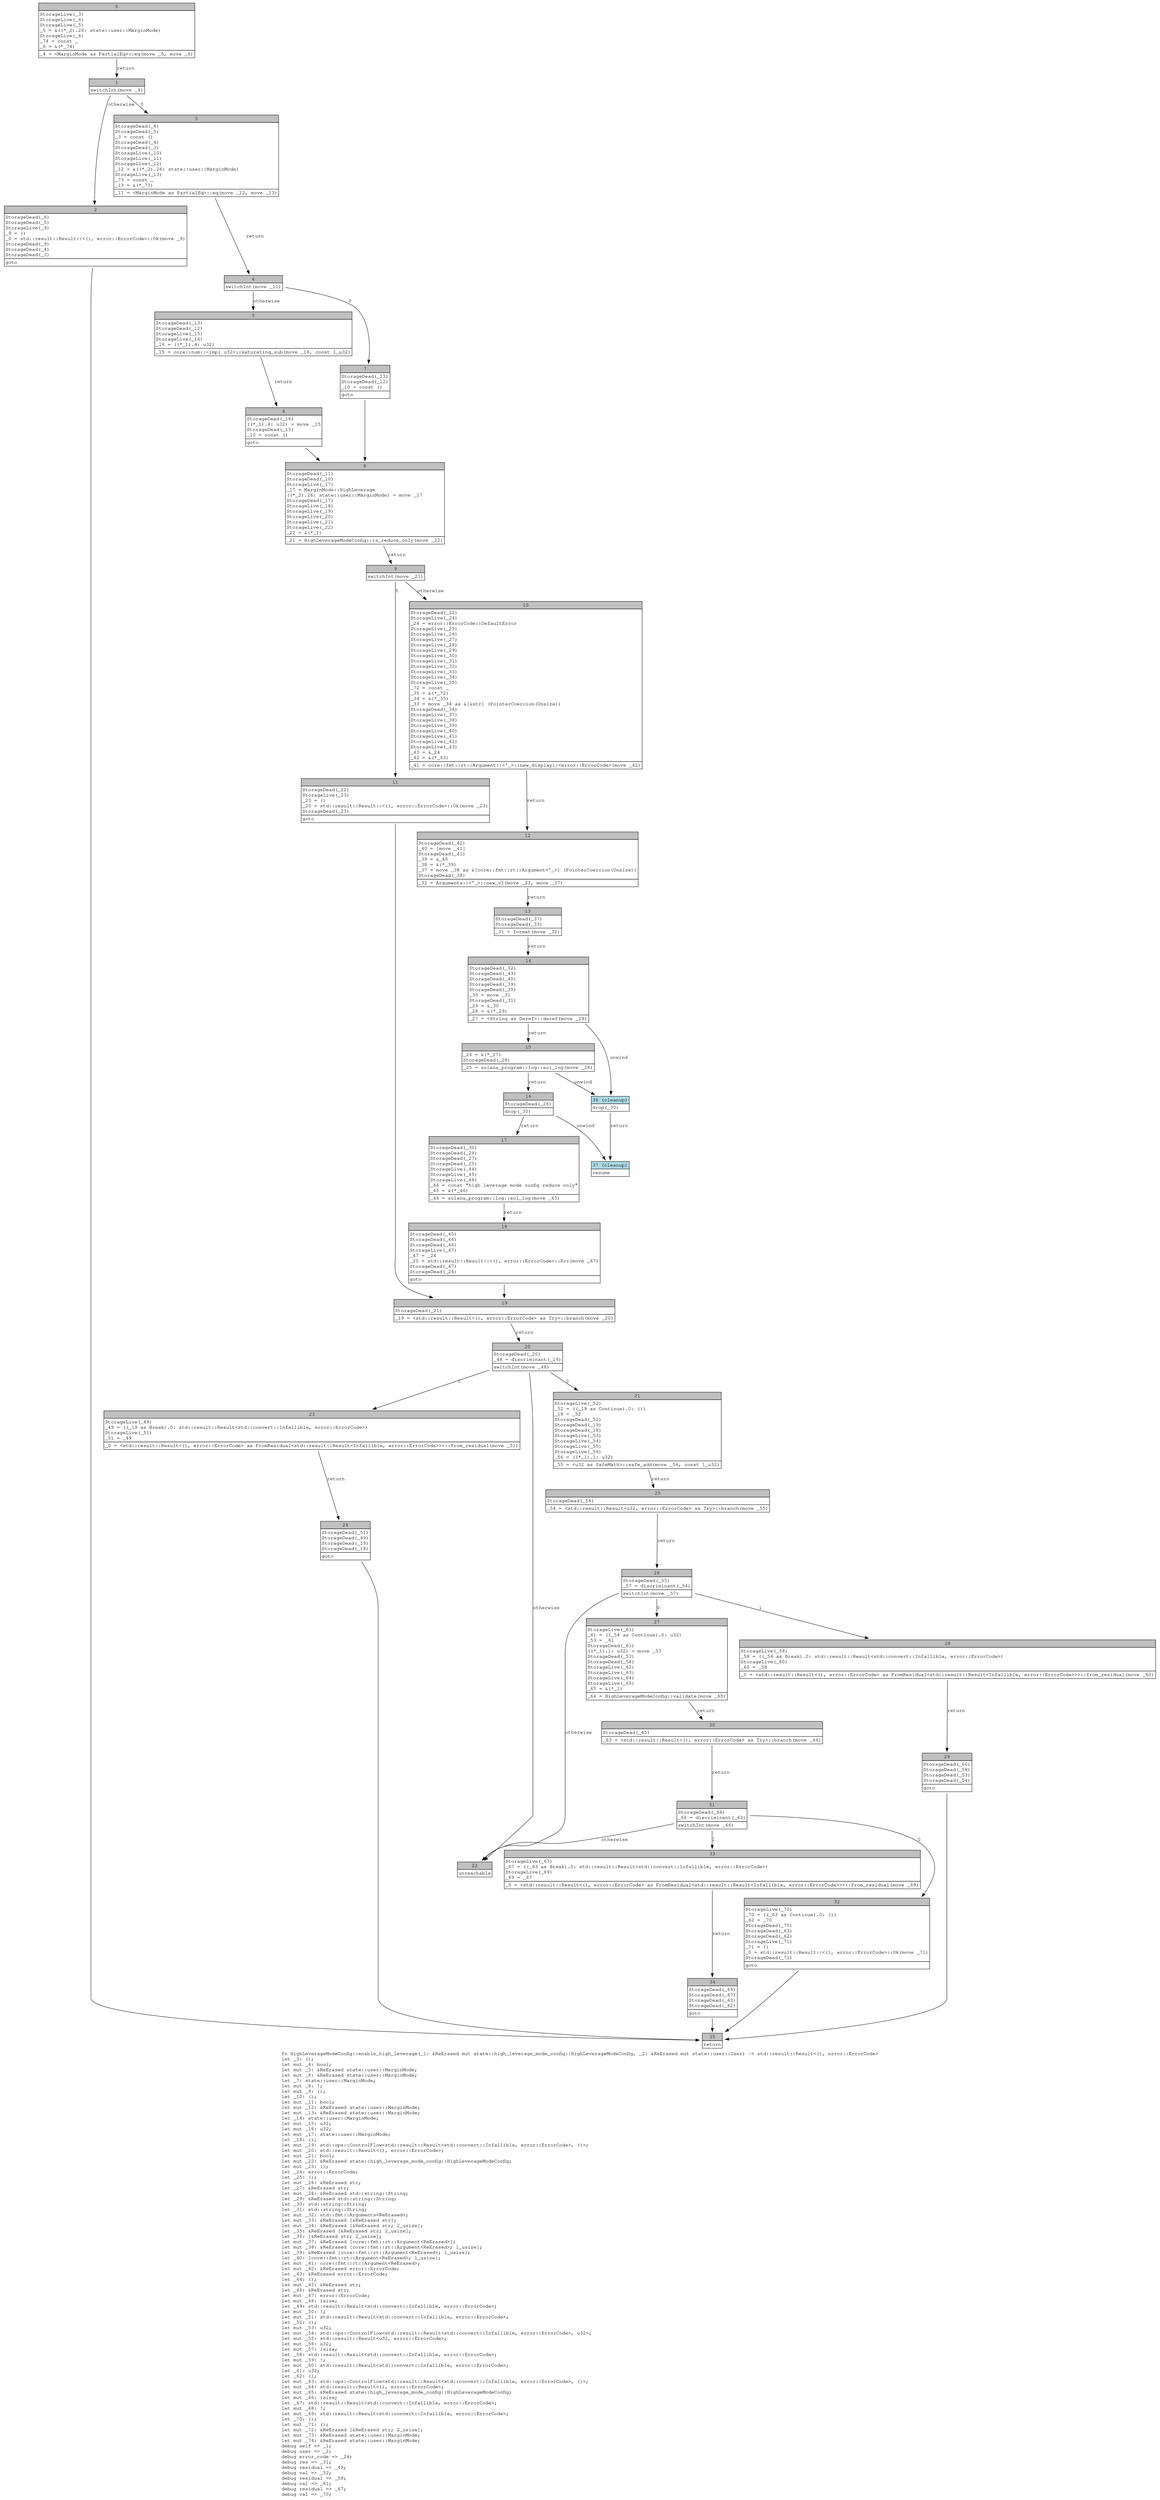digraph Mir_0_3333 {
    graph [fontname="Courier, monospace"];
    node [fontname="Courier, monospace"];
    edge [fontname="Courier, monospace"];
    label=<fn HighLeverageModeConfig::enable_high_leverage(_1: &amp;ReErased mut state::high_leverage_mode_config::HighLeverageModeConfig, _2: &amp;ReErased mut state::user::User) -&gt; std::result::Result&lt;(), error::ErrorCode&gt;<br align="left"/>let _3: ();<br align="left"/>let mut _4: bool;<br align="left"/>let mut _5: &amp;ReErased state::user::MarginMode;<br align="left"/>let mut _6: &amp;ReErased state::user::MarginMode;<br align="left"/>let _7: state::user::MarginMode;<br align="left"/>let mut _8: !;<br align="left"/>let mut _9: ();<br align="left"/>let _10: ();<br align="left"/>let mut _11: bool;<br align="left"/>let mut _12: &amp;ReErased state::user::MarginMode;<br align="left"/>let mut _13: &amp;ReErased state::user::MarginMode;<br align="left"/>let _14: state::user::MarginMode;<br align="left"/>let mut _15: u32;<br align="left"/>let mut _16: u32;<br align="left"/>let mut _17: state::user::MarginMode;<br align="left"/>let _18: ();<br align="left"/>let mut _19: std::ops::ControlFlow&lt;std::result::Result&lt;std::convert::Infallible, error::ErrorCode&gt;, ()&gt;;<br align="left"/>let mut _20: std::result::Result&lt;(), error::ErrorCode&gt;;<br align="left"/>let mut _21: bool;<br align="left"/>let mut _22: &amp;ReErased state::high_leverage_mode_config::HighLeverageModeConfig;<br align="left"/>let mut _23: ();<br align="left"/>let _24: error::ErrorCode;<br align="left"/>let _25: ();<br align="left"/>let mut _26: &amp;ReErased str;<br align="left"/>let _27: &amp;ReErased str;<br align="left"/>let mut _28: &amp;ReErased std::string::String;<br align="left"/>let _29: &amp;ReErased std::string::String;<br align="left"/>let _30: std::string::String;<br align="left"/>let _31: std::string::String;<br align="left"/>let mut _32: std::fmt::Arguments&lt;ReErased&gt;;<br align="left"/>let mut _33: &amp;ReErased [&amp;ReErased str];<br align="left"/>let mut _34: &amp;ReErased [&amp;ReErased str; 2_usize];<br align="left"/>let _35: &amp;ReErased [&amp;ReErased str; 2_usize];<br align="left"/>let _36: [&amp;ReErased str; 2_usize];<br align="left"/>let mut _37: &amp;ReErased [core::fmt::rt::Argument&lt;ReErased&gt;];<br align="left"/>let mut _38: &amp;ReErased [core::fmt::rt::Argument&lt;ReErased&gt;; 1_usize];<br align="left"/>let _39: &amp;ReErased [core::fmt::rt::Argument&lt;ReErased&gt;; 1_usize];<br align="left"/>let _40: [core::fmt::rt::Argument&lt;ReErased&gt;; 1_usize];<br align="left"/>let mut _41: core::fmt::rt::Argument&lt;ReErased&gt;;<br align="left"/>let mut _42: &amp;ReErased error::ErrorCode;<br align="left"/>let _43: &amp;ReErased error::ErrorCode;<br align="left"/>let _44: ();<br align="left"/>let mut _45: &amp;ReErased str;<br align="left"/>let _46: &amp;ReErased str;<br align="left"/>let mut _47: error::ErrorCode;<br align="left"/>let mut _48: isize;<br align="left"/>let _49: std::result::Result&lt;std::convert::Infallible, error::ErrorCode&gt;;<br align="left"/>let mut _50: !;<br align="left"/>let mut _51: std::result::Result&lt;std::convert::Infallible, error::ErrorCode&gt;;<br align="left"/>let _52: ();<br align="left"/>let mut _53: u32;<br align="left"/>let mut _54: std::ops::ControlFlow&lt;std::result::Result&lt;std::convert::Infallible, error::ErrorCode&gt;, u32&gt;;<br align="left"/>let mut _55: std::result::Result&lt;u32, error::ErrorCode&gt;;<br align="left"/>let mut _56: u32;<br align="left"/>let mut _57: isize;<br align="left"/>let _58: std::result::Result&lt;std::convert::Infallible, error::ErrorCode&gt;;<br align="left"/>let mut _59: !;<br align="left"/>let mut _60: std::result::Result&lt;std::convert::Infallible, error::ErrorCode&gt;;<br align="left"/>let _61: u32;<br align="left"/>let _62: ();<br align="left"/>let mut _63: std::ops::ControlFlow&lt;std::result::Result&lt;std::convert::Infallible, error::ErrorCode&gt;, ()&gt;;<br align="left"/>let mut _64: std::result::Result&lt;(), error::ErrorCode&gt;;<br align="left"/>let mut _65: &amp;ReErased state::high_leverage_mode_config::HighLeverageModeConfig;<br align="left"/>let mut _66: isize;<br align="left"/>let _67: std::result::Result&lt;std::convert::Infallible, error::ErrorCode&gt;;<br align="left"/>let mut _68: !;<br align="left"/>let mut _69: std::result::Result&lt;std::convert::Infallible, error::ErrorCode&gt;;<br align="left"/>let _70: ();<br align="left"/>let mut _71: ();<br align="left"/>let mut _72: &amp;ReErased [&amp;ReErased str; 2_usize];<br align="left"/>let mut _73: &amp;ReErased state::user::MarginMode;<br align="left"/>let mut _74: &amp;ReErased state::user::MarginMode;<br align="left"/>debug self =&gt; _1;<br align="left"/>debug user =&gt; _2;<br align="left"/>debug error_code =&gt; _24;<br align="left"/>debug res =&gt; _31;<br align="left"/>debug residual =&gt; _49;<br align="left"/>debug val =&gt; _52;<br align="left"/>debug residual =&gt; _58;<br align="left"/>debug val =&gt; _61;<br align="left"/>debug residual =&gt; _67;<br align="left"/>debug val =&gt; _70;<br align="left"/>>;
    bb0__0_3333 [shape="none", label=<<table border="0" cellborder="1" cellspacing="0"><tr><td bgcolor="gray" align="center" colspan="1">0</td></tr><tr><td align="left" balign="left">StorageLive(_3)<br/>StorageLive(_4)<br/>StorageLive(_5)<br/>_5 = &amp;((*_2).26: state::user::MarginMode)<br/>StorageLive(_6)<br/>_74 = const _<br/>_6 = &amp;(*_74)<br/></td></tr><tr><td align="left">_4 = &lt;MarginMode as PartialEq&gt;::eq(move _5, move _6)</td></tr></table>>];
    bb1__0_3333 [shape="none", label=<<table border="0" cellborder="1" cellspacing="0"><tr><td bgcolor="gray" align="center" colspan="1">1</td></tr><tr><td align="left">switchInt(move _4)</td></tr></table>>];
    bb2__0_3333 [shape="none", label=<<table border="0" cellborder="1" cellspacing="0"><tr><td bgcolor="gray" align="center" colspan="1">2</td></tr><tr><td align="left" balign="left">StorageDead(_6)<br/>StorageDead(_5)<br/>StorageLive(_9)<br/>_9 = ()<br/>_0 = std::result::Result::&lt;(), error::ErrorCode&gt;::Ok(move _9)<br/>StorageDead(_9)<br/>StorageDead(_4)<br/>StorageDead(_3)<br/></td></tr><tr><td align="left">goto</td></tr></table>>];
    bb3__0_3333 [shape="none", label=<<table border="0" cellborder="1" cellspacing="0"><tr><td bgcolor="gray" align="center" colspan="1">3</td></tr><tr><td align="left" balign="left">StorageDead(_6)<br/>StorageDead(_5)<br/>_3 = const ()<br/>StorageDead(_4)<br/>StorageDead(_3)<br/>StorageLive(_10)<br/>StorageLive(_11)<br/>StorageLive(_12)<br/>_12 = &amp;((*_2).26: state::user::MarginMode)<br/>StorageLive(_13)<br/>_73 = const _<br/>_13 = &amp;(*_73)<br/></td></tr><tr><td align="left">_11 = &lt;MarginMode as PartialEq&gt;::eq(move _12, move _13)</td></tr></table>>];
    bb4__0_3333 [shape="none", label=<<table border="0" cellborder="1" cellspacing="0"><tr><td bgcolor="gray" align="center" colspan="1">4</td></tr><tr><td align="left">switchInt(move _11)</td></tr></table>>];
    bb5__0_3333 [shape="none", label=<<table border="0" cellborder="1" cellspacing="0"><tr><td bgcolor="gray" align="center" colspan="1">5</td></tr><tr><td align="left" balign="left">StorageDead(_13)<br/>StorageDead(_12)<br/>StorageLive(_15)<br/>StorageLive(_16)<br/>_16 = ((*_1).4: u32)<br/></td></tr><tr><td align="left">_15 = core::num::&lt;impl u32&gt;::saturating_sub(move _16, const 1_u32)</td></tr></table>>];
    bb6__0_3333 [shape="none", label=<<table border="0" cellborder="1" cellspacing="0"><tr><td bgcolor="gray" align="center" colspan="1">6</td></tr><tr><td align="left" balign="left">StorageDead(_16)<br/>((*_1).4: u32) = move _15<br/>StorageDead(_15)<br/>_10 = const ()<br/></td></tr><tr><td align="left">goto</td></tr></table>>];
    bb7__0_3333 [shape="none", label=<<table border="0" cellborder="1" cellspacing="0"><tr><td bgcolor="gray" align="center" colspan="1">7</td></tr><tr><td align="left" balign="left">StorageDead(_13)<br/>StorageDead(_12)<br/>_10 = const ()<br/></td></tr><tr><td align="left">goto</td></tr></table>>];
    bb8__0_3333 [shape="none", label=<<table border="0" cellborder="1" cellspacing="0"><tr><td bgcolor="gray" align="center" colspan="1">8</td></tr><tr><td align="left" balign="left">StorageDead(_11)<br/>StorageDead(_10)<br/>StorageLive(_17)<br/>_17 = MarginMode::HighLeverage<br/>((*_2).26: state::user::MarginMode) = move _17<br/>StorageDead(_17)<br/>StorageLive(_18)<br/>StorageLive(_19)<br/>StorageLive(_20)<br/>StorageLive(_21)<br/>StorageLive(_22)<br/>_22 = &amp;(*_1)<br/></td></tr><tr><td align="left">_21 = HighLeverageModeConfig::is_reduce_only(move _22)</td></tr></table>>];
    bb9__0_3333 [shape="none", label=<<table border="0" cellborder="1" cellspacing="0"><tr><td bgcolor="gray" align="center" colspan="1">9</td></tr><tr><td align="left">switchInt(move _21)</td></tr></table>>];
    bb10__0_3333 [shape="none", label=<<table border="0" cellborder="1" cellspacing="0"><tr><td bgcolor="gray" align="center" colspan="1">10</td></tr><tr><td align="left" balign="left">StorageDead(_22)<br/>StorageLive(_24)<br/>_24 = error::ErrorCode::DefaultError<br/>StorageLive(_25)<br/>StorageLive(_26)<br/>StorageLive(_27)<br/>StorageLive(_28)<br/>StorageLive(_29)<br/>StorageLive(_30)<br/>StorageLive(_31)<br/>StorageLive(_32)<br/>StorageLive(_33)<br/>StorageLive(_34)<br/>StorageLive(_35)<br/>_72 = const _<br/>_35 = &amp;(*_72)<br/>_34 = &amp;(*_35)<br/>_33 = move _34 as &amp;[&amp;str] (PointerCoercion(Unsize))<br/>StorageDead(_34)<br/>StorageLive(_37)<br/>StorageLive(_38)<br/>StorageLive(_39)<br/>StorageLive(_40)<br/>StorageLive(_41)<br/>StorageLive(_42)<br/>StorageLive(_43)<br/>_43 = &amp;_24<br/>_42 = &amp;(*_43)<br/></td></tr><tr><td align="left">_41 = core::fmt::rt::Argument::&lt;'_&gt;::new_display::&lt;error::ErrorCode&gt;(move _42)</td></tr></table>>];
    bb11__0_3333 [shape="none", label=<<table border="0" cellborder="1" cellspacing="0"><tr><td bgcolor="gray" align="center" colspan="1">11</td></tr><tr><td align="left" balign="left">StorageDead(_22)<br/>StorageLive(_23)<br/>_23 = ()<br/>_20 = std::result::Result::&lt;(), error::ErrorCode&gt;::Ok(move _23)<br/>StorageDead(_23)<br/></td></tr><tr><td align="left">goto</td></tr></table>>];
    bb12__0_3333 [shape="none", label=<<table border="0" cellborder="1" cellspacing="0"><tr><td bgcolor="gray" align="center" colspan="1">12</td></tr><tr><td align="left" balign="left">StorageDead(_42)<br/>_40 = [move _41]<br/>StorageDead(_41)<br/>_39 = &amp;_40<br/>_38 = &amp;(*_39)<br/>_37 = move _38 as &amp;[core::fmt::rt::Argument&lt;'_&gt;] (PointerCoercion(Unsize))<br/>StorageDead(_38)<br/></td></tr><tr><td align="left">_32 = Arguments::&lt;'_&gt;::new_v1(move _33, move _37)</td></tr></table>>];
    bb13__0_3333 [shape="none", label=<<table border="0" cellborder="1" cellspacing="0"><tr><td bgcolor="gray" align="center" colspan="1">13</td></tr><tr><td align="left" balign="left">StorageDead(_37)<br/>StorageDead(_33)<br/></td></tr><tr><td align="left">_31 = format(move _32)</td></tr></table>>];
    bb14__0_3333 [shape="none", label=<<table border="0" cellborder="1" cellspacing="0"><tr><td bgcolor="gray" align="center" colspan="1">14</td></tr><tr><td align="left" balign="left">StorageDead(_32)<br/>StorageDead(_43)<br/>StorageDead(_40)<br/>StorageDead(_39)<br/>StorageDead(_35)<br/>_30 = move _31<br/>StorageDead(_31)<br/>_29 = &amp;_30<br/>_28 = &amp;(*_29)<br/></td></tr><tr><td align="left">_27 = &lt;String as Deref&gt;::deref(move _28)</td></tr></table>>];
    bb15__0_3333 [shape="none", label=<<table border="0" cellborder="1" cellspacing="0"><tr><td bgcolor="gray" align="center" colspan="1">15</td></tr><tr><td align="left" balign="left">_26 = &amp;(*_27)<br/>StorageDead(_28)<br/></td></tr><tr><td align="left">_25 = solana_program::log::sol_log(move _26)</td></tr></table>>];
    bb16__0_3333 [shape="none", label=<<table border="0" cellborder="1" cellspacing="0"><tr><td bgcolor="gray" align="center" colspan="1">16</td></tr><tr><td align="left" balign="left">StorageDead(_26)<br/></td></tr><tr><td align="left">drop(_30)</td></tr></table>>];
    bb17__0_3333 [shape="none", label=<<table border="0" cellborder="1" cellspacing="0"><tr><td bgcolor="gray" align="center" colspan="1">17</td></tr><tr><td align="left" balign="left">StorageDead(_30)<br/>StorageDead(_29)<br/>StorageDead(_27)<br/>StorageDead(_25)<br/>StorageLive(_44)<br/>StorageLive(_45)<br/>StorageLive(_46)<br/>_46 = const &quot;high leverage mode config reduce only&quot;<br/>_45 = &amp;(*_46)<br/></td></tr><tr><td align="left">_44 = solana_program::log::sol_log(move _45)</td></tr></table>>];
    bb18__0_3333 [shape="none", label=<<table border="0" cellborder="1" cellspacing="0"><tr><td bgcolor="gray" align="center" colspan="1">18</td></tr><tr><td align="left" balign="left">StorageDead(_45)<br/>StorageDead(_46)<br/>StorageDead(_44)<br/>StorageLive(_47)<br/>_47 = _24<br/>_20 = std::result::Result::&lt;(), error::ErrorCode&gt;::Err(move _47)<br/>StorageDead(_47)<br/>StorageDead(_24)<br/></td></tr><tr><td align="left">goto</td></tr></table>>];
    bb19__0_3333 [shape="none", label=<<table border="0" cellborder="1" cellspacing="0"><tr><td bgcolor="gray" align="center" colspan="1">19</td></tr><tr><td align="left" balign="left">StorageDead(_21)<br/></td></tr><tr><td align="left">_19 = &lt;std::result::Result&lt;(), error::ErrorCode&gt; as Try&gt;::branch(move _20)</td></tr></table>>];
    bb20__0_3333 [shape="none", label=<<table border="0" cellborder="1" cellspacing="0"><tr><td bgcolor="gray" align="center" colspan="1">20</td></tr><tr><td align="left" balign="left">StorageDead(_20)<br/>_48 = discriminant(_19)<br/></td></tr><tr><td align="left">switchInt(move _48)</td></tr></table>>];
    bb21__0_3333 [shape="none", label=<<table border="0" cellborder="1" cellspacing="0"><tr><td bgcolor="gray" align="center" colspan="1">21</td></tr><tr><td align="left" balign="left">StorageLive(_52)<br/>_52 = ((_19 as Continue).0: ())<br/>_18 = _52<br/>StorageDead(_52)<br/>StorageDead(_19)<br/>StorageDead(_18)<br/>StorageLive(_53)<br/>StorageLive(_54)<br/>StorageLive(_55)<br/>StorageLive(_56)<br/>_56 = ((*_1).1: u32)<br/></td></tr><tr><td align="left">_55 = &lt;u32 as SafeMath&gt;::safe_add(move _56, const 1_u32)</td></tr></table>>];
    bb22__0_3333 [shape="none", label=<<table border="0" cellborder="1" cellspacing="0"><tr><td bgcolor="gray" align="center" colspan="1">22</td></tr><tr><td align="left">unreachable</td></tr></table>>];
    bb23__0_3333 [shape="none", label=<<table border="0" cellborder="1" cellspacing="0"><tr><td bgcolor="gray" align="center" colspan="1">23</td></tr><tr><td align="left" balign="left">StorageLive(_49)<br/>_49 = ((_19 as Break).0: std::result::Result&lt;std::convert::Infallible, error::ErrorCode&gt;)<br/>StorageLive(_51)<br/>_51 = _49<br/></td></tr><tr><td align="left">_0 = &lt;std::result::Result&lt;(), error::ErrorCode&gt; as FromResidual&lt;std::result::Result&lt;Infallible, error::ErrorCode&gt;&gt;&gt;::from_residual(move _51)</td></tr></table>>];
    bb24__0_3333 [shape="none", label=<<table border="0" cellborder="1" cellspacing="0"><tr><td bgcolor="gray" align="center" colspan="1">24</td></tr><tr><td align="left" balign="left">StorageDead(_51)<br/>StorageDead(_49)<br/>StorageDead(_19)<br/>StorageDead(_18)<br/></td></tr><tr><td align="left">goto</td></tr></table>>];
    bb25__0_3333 [shape="none", label=<<table border="0" cellborder="1" cellspacing="0"><tr><td bgcolor="gray" align="center" colspan="1">25</td></tr><tr><td align="left" balign="left">StorageDead(_56)<br/></td></tr><tr><td align="left">_54 = &lt;std::result::Result&lt;u32, error::ErrorCode&gt; as Try&gt;::branch(move _55)</td></tr></table>>];
    bb26__0_3333 [shape="none", label=<<table border="0" cellborder="1" cellspacing="0"><tr><td bgcolor="gray" align="center" colspan="1">26</td></tr><tr><td align="left" balign="left">StorageDead(_55)<br/>_57 = discriminant(_54)<br/></td></tr><tr><td align="left">switchInt(move _57)</td></tr></table>>];
    bb27__0_3333 [shape="none", label=<<table border="0" cellborder="1" cellspacing="0"><tr><td bgcolor="gray" align="center" colspan="1">27</td></tr><tr><td align="left" balign="left">StorageLive(_61)<br/>_61 = ((_54 as Continue).0: u32)<br/>_53 = _61<br/>StorageDead(_61)<br/>((*_1).1: u32) = move _53<br/>StorageDead(_53)<br/>StorageDead(_54)<br/>StorageLive(_62)<br/>StorageLive(_63)<br/>StorageLive(_64)<br/>StorageLive(_65)<br/>_65 = &amp;(*_1)<br/></td></tr><tr><td align="left">_64 = HighLeverageModeConfig::validate(move _65)</td></tr></table>>];
    bb28__0_3333 [shape="none", label=<<table border="0" cellborder="1" cellspacing="0"><tr><td bgcolor="gray" align="center" colspan="1">28</td></tr><tr><td align="left" balign="left">StorageLive(_58)<br/>_58 = ((_54 as Break).0: std::result::Result&lt;std::convert::Infallible, error::ErrorCode&gt;)<br/>StorageLive(_60)<br/>_60 = _58<br/></td></tr><tr><td align="left">_0 = &lt;std::result::Result&lt;(), error::ErrorCode&gt; as FromResidual&lt;std::result::Result&lt;Infallible, error::ErrorCode&gt;&gt;&gt;::from_residual(move _60)</td></tr></table>>];
    bb29__0_3333 [shape="none", label=<<table border="0" cellborder="1" cellspacing="0"><tr><td bgcolor="gray" align="center" colspan="1">29</td></tr><tr><td align="left" balign="left">StorageDead(_60)<br/>StorageDead(_58)<br/>StorageDead(_53)<br/>StorageDead(_54)<br/></td></tr><tr><td align="left">goto</td></tr></table>>];
    bb30__0_3333 [shape="none", label=<<table border="0" cellborder="1" cellspacing="0"><tr><td bgcolor="gray" align="center" colspan="1">30</td></tr><tr><td align="left" balign="left">StorageDead(_65)<br/></td></tr><tr><td align="left">_63 = &lt;std::result::Result&lt;(), error::ErrorCode&gt; as Try&gt;::branch(move _64)</td></tr></table>>];
    bb31__0_3333 [shape="none", label=<<table border="0" cellborder="1" cellspacing="0"><tr><td bgcolor="gray" align="center" colspan="1">31</td></tr><tr><td align="left" balign="left">StorageDead(_64)<br/>_66 = discriminant(_63)<br/></td></tr><tr><td align="left">switchInt(move _66)</td></tr></table>>];
    bb32__0_3333 [shape="none", label=<<table border="0" cellborder="1" cellspacing="0"><tr><td bgcolor="gray" align="center" colspan="1">32</td></tr><tr><td align="left" balign="left">StorageLive(_70)<br/>_70 = ((_63 as Continue).0: ())<br/>_62 = _70<br/>StorageDead(_70)<br/>StorageDead(_63)<br/>StorageDead(_62)<br/>StorageLive(_71)<br/>_71 = ()<br/>_0 = std::result::Result::&lt;(), error::ErrorCode&gt;::Ok(move _71)<br/>StorageDead(_71)<br/></td></tr><tr><td align="left">goto</td></tr></table>>];
    bb33__0_3333 [shape="none", label=<<table border="0" cellborder="1" cellspacing="0"><tr><td bgcolor="gray" align="center" colspan="1">33</td></tr><tr><td align="left" balign="left">StorageLive(_67)<br/>_67 = ((_63 as Break).0: std::result::Result&lt;std::convert::Infallible, error::ErrorCode&gt;)<br/>StorageLive(_69)<br/>_69 = _67<br/></td></tr><tr><td align="left">_0 = &lt;std::result::Result&lt;(), error::ErrorCode&gt; as FromResidual&lt;std::result::Result&lt;Infallible, error::ErrorCode&gt;&gt;&gt;::from_residual(move _69)</td></tr></table>>];
    bb34__0_3333 [shape="none", label=<<table border="0" cellborder="1" cellspacing="0"><tr><td bgcolor="gray" align="center" colspan="1">34</td></tr><tr><td align="left" balign="left">StorageDead(_69)<br/>StorageDead(_67)<br/>StorageDead(_63)<br/>StorageDead(_62)<br/></td></tr><tr><td align="left">goto</td></tr></table>>];
    bb35__0_3333 [shape="none", label=<<table border="0" cellborder="1" cellspacing="0"><tr><td bgcolor="gray" align="center" colspan="1">35</td></tr><tr><td align="left">return</td></tr></table>>];
    bb36__0_3333 [shape="none", label=<<table border="0" cellborder="1" cellspacing="0"><tr><td bgcolor="lightblue" align="center" colspan="1">36 (cleanup)</td></tr><tr><td align="left">drop(_30)</td></tr></table>>];
    bb37__0_3333 [shape="none", label=<<table border="0" cellborder="1" cellspacing="0"><tr><td bgcolor="lightblue" align="center" colspan="1">37 (cleanup)</td></tr><tr><td align="left">resume</td></tr></table>>];
    bb0__0_3333 -> bb1__0_3333 [label="return"];
    bb1__0_3333 -> bb3__0_3333 [label="0"];
    bb1__0_3333 -> bb2__0_3333 [label="otherwise"];
    bb2__0_3333 -> bb35__0_3333 [label=""];
    bb3__0_3333 -> bb4__0_3333 [label="return"];
    bb4__0_3333 -> bb7__0_3333 [label="0"];
    bb4__0_3333 -> bb5__0_3333 [label="otherwise"];
    bb5__0_3333 -> bb6__0_3333 [label="return"];
    bb6__0_3333 -> bb8__0_3333 [label=""];
    bb7__0_3333 -> bb8__0_3333 [label=""];
    bb8__0_3333 -> bb9__0_3333 [label="return"];
    bb9__0_3333 -> bb11__0_3333 [label="0"];
    bb9__0_3333 -> bb10__0_3333 [label="otherwise"];
    bb10__0_3333 -> bb12__0_3333 [label="return"];
    bb11__0_3333 -> bb19__0_3333 [label=""];
    bb12__0_3333 -> bb13__0_3333 [label="return"];
    bb13__0_3333 -> bb14__0_3333 [label="return"];
    bb14__0_3333 -> bb15__0_3333 [label="return"];
    bb14__0_3333 -> bb36__0_3333 [label="unwind"];
    bb15__0_3333 -> bb16__0_3333 [label="return"];
    bb15__0_3333 -> bb36__0_3333 [label="unwind"];
    bb16__0_3333 -> bb17__0_3333 [label="return"];
    bb16__0_3333 -> bb37__0_3333 [label="unwind"];
    bb17__0_3333 -> bb18__0_3333 [label="return"];
    bb18__0_3333 -> bb19__0_3333 [label=""];
    bb19__0_3333 -> bb20__0_3333 [label="return"];
    bb20__0_3333 -> bb21__0_3333 [label="0"];
    bb20__0_3333 -> bb23__0_3333 [label="1"];
    bb20__0_3333 -> bb22__0_3333 [label="otherwise"];
    bb21__0_3333 -> bb25__0_3333 [label="return"];
    bb23__0_3333 -> bb24__0_3333 [label="return"];
    bb24__0_3333 -> bb35__0_3333 [label=""];
    bb25__0_3333 -> bb26__0_3333 [label="return"];
    bb26__0_3333 -> bb27__0_3333 [label="0"];
    bb26__0_3333 -> bb28__0_3333 [label="1"];
    bb26__0_3333 -> bb22__0_3333 [label="otherwise"];
    bb27__0_3333 -> bb30__0_3333 [label="return"];
    bb28__0_3333 -> bb29__0_3333 [label="return"];
    bb29__0_3333 -> bb35__0_3333 [label=""];
    bb30__0_3333 -> bb31__0_3333 [label="return"];
    bb31__0_3333 -> bb32__0_3333 [label="0"];
    bb31__0_3333 -> bb33__0_3333 [label="1"];
    bb31__0_3333 -> bb22__0_3333 [label="otherwise"];
    bb32__0_3333 -> bb35__0_3333 [label=""];
    bb33__0_3333 -> bb34__0_3333 [label="return"];
    bb34__0_3333 -> bb35__0_3333 [label=""];
    bb36__0_3333 -> bb37__0_3333 [label="return"];
}
